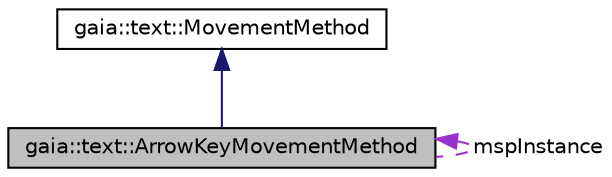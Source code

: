 digraph G
{
  edge [fontname="Helvetica",fontsize="10",labelfontname="Helvetica",labelfontsize="10"];
  node [fontname="Helvetica",fontsize="10",shape=record];
  Node1 [label="gaia::text::ArrowKeyMovementMethod",height=0.2,width=0.4,color="black", fillcolor="grey75", style="filled" fontcolor="black"];
  Node2 -> Node1 [dir=back,color="midnightblue",fontsize="10",style="solid",fontname="Helvetica"];
  Node2 [label="gaia::text::MovementMethod",height=0.2,width=0.4,color="black", fillcolor="white", style="filled",URL="$d7/d0c/classgaia_1_1text_1_1_movement_method.html",tooltip="Provides cursor positioning, scrolling and text selection functionality in a TextView."];
  Node1 -> Node1 [dir=back,color="darkorchid3",fontsize="10",style="dashed",label="mspInstance",fontname="Helvetica"];
}
